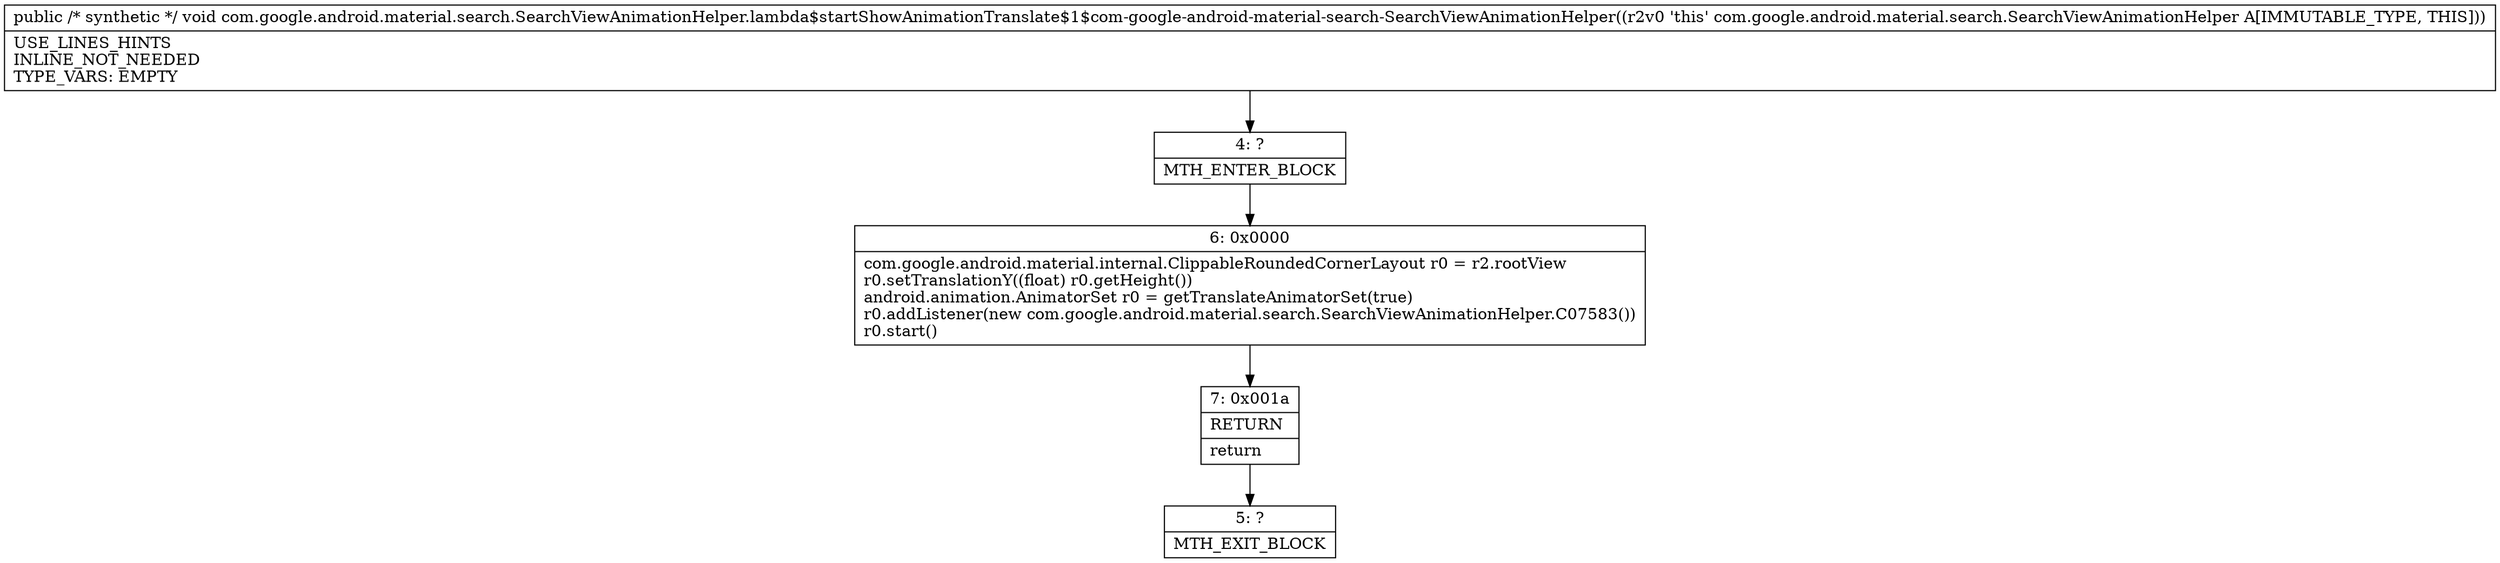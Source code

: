 digraph "CFG forcom.google.android.material.search.SearchViewAnimationHelper.lambda$startShowAnimationTranslate$1$com\-google\-android\-material\-search\-SearchViewAnimationHelper()V" {
Node_4 [shape=record,label="{4\:\ ?|MTH_ENTER_BLOCK\l}"];
Node_6 [shape=record,label="{6\:\ 0x0000|com.google.android.material.internal.ClippableRoundedCornerLayout r0 = r2.rootView\lr0.setTranslationY((float) r0.getHeight())\landroid.animation.AnimatorSet r0 = getTranslateAnimatorSet(true)\lr0.addListener(new com.google.android.material.search.SearchViewAnimationHelper.C07583())\lr0.start()\l}"];
Node_7 [shape=record,label="{7\:\ 0x001a|RETURN\l|return\l}"];
Node_5 [shape=record,label="{5\:\ ?|MTH_EXIT_BLOCK\l}"];
MethodNode[shape=record,label="{public \/* synthetic *\/ void com.google.android.material.search.SearchViewAnimationHelper.lambda$startShowAnimationTranslate$1$com\-google\-android\-material\-search\-SearchViewAnimationHelper((r2v0 'this' com.google.android.material.search.SearchViewAnimationHelper A[IMMUTABLE_TYPE, THIS]))  | USE_LINES_HINTS\lINLINE_NOT_NEEDED\lTYPE_VARS: EMPTY\l}"];
MethodNode -> Node_4;Node_4 -> Node_6;
Node_6 -> Node_7;
Node_7 -> Node_5;
}

